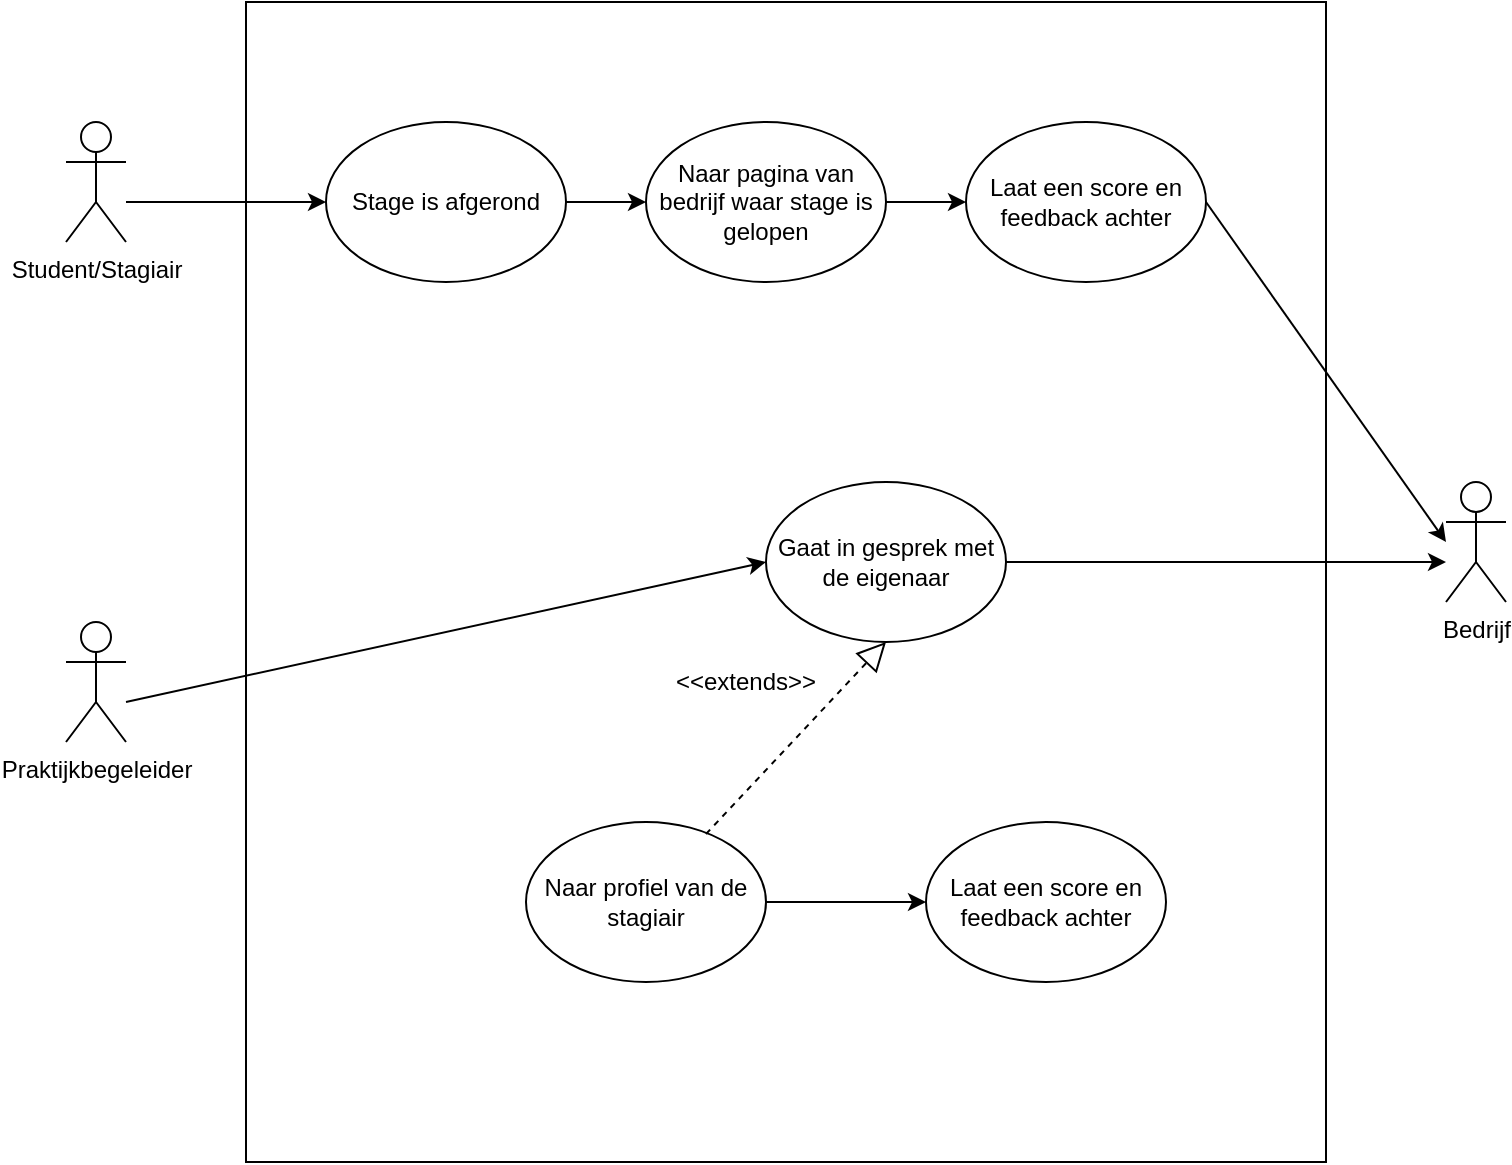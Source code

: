 <mxfile version="12.3.9" type="device" pages="1"><diagram id="ulU3JXkkOl2Il3Q7BgOd" name="Page-1"><mxGraphModel dx="1704" dy="736" grid="1" gridSize="10" guides="1" tooltips="1" connect="1" arrows="1" fold="1" page="1" pageScale="1" pageWidth="850" pageHeight="1100" math="0" shadow="0"><root><mxCell id="0"/><mxCell id="1" parent="0"/><mxCell id="6xbQrq5pwDH6o4R3iJ6_-1" value="Student/Stagiair" style="shape=umlActor;verticalLabelPosition=bottom;labelBackgroundColor=#ffffff;verticalAlign=top;html=1;outlineConnect=0;" vertex="1" parent="1"><mxGeometry x="110" y="100" width="30" height="60" as="geometry"/></mxCell><mxCell id="6xbQrq5pwDH6o4R3iJ6_-2" value="Praktijkbegeleider" style="shape=umlActor;verticalLabelPosition=bottom;labelBackgroundColor=#ffffff;verticalAlign=top;html=1;outlineConnect=0;" vertex="1" parent="1"><mxGeometry x="110" y="350" width="30" height="60" as="geometry"/></mxCell><mxCell id="6xbQrq5pwDH6o4R3iJ6_-3" value="Bedrijf" style="shape=umlActor;verticalLabelPosition=bottom;labelBackgroundColor=#ffffff;verticalAlign=top;html=1;outlineConnect=0;" vertex="1" parent="1"><mxGeometry x="800" y="280" width="30" height="60" as="geometry"/></mxCell><mxCell id="6xbQrq5pwDH6o4R3iJ6_-4" value="" style="rounded=0;whiteSpace=wrap;html=1;" vertex="1" parent="1"><mxGeometry x="200" y="40" width="540" height="580" as="geometry"/></mxCell><mxCell id="6xbQrq5pwDH6o4R3iJ6_-7" value="Stage is afgerond" style="ellipse;whiteSpace=wrap;html=1;" vertex="1" parent="1"><mxGeometry x="240" y="100" width="120" height="80" as="geometry"/></mxCell><mxCell id="6xbQrq5pwDH6o4R3iJ6_-8" value="Naar pagina van bedrijf waar stage is gelopen" style="ellipse;whiteSpace=wrap;html=1;" vertex="1" parent="1"><mxGeometry x="400" y="100" width="120" height="80" as="geometry"/></mxCell><mxCell id="6xbQrq5pwDH6o4R3iJ6_-9" value="Laat een score en feedback achter" style="ellipse;whiteSpace=wrap;html=1;" vertex="1" parent="1"><mxGeometry x="560" y="100" width="120" height="80" as="geometry"/></mxCell><mxCell id="6xbQrq5pwDH6o4R3iJ6_-10" value="Gaat in gesprek met de eigenaar" style="ellipse;whiteSpace=wrap;html=1;" vertex="1" parent="1"><mxGeometry x="460" y="280" width="120" height="80" as="geometry"/></mxCell><mxCell id="6xbQrq5pwDH6o4R3iJ6_-11" value="Naar profiel van de stagiair" style="ellipse;whiteSpace=wrap;html=1;" vertex="1" parent="1"><mxGeometry x="340" y="450" width="120" height="80" as="geometry"/></mxCell><mxCell id="6xbQrq5pwDH6o4R3iJ6_-13" value="Laat een score en feedback achter" style="ellipse;whiteSpace=wrap;html=1;" vertex="1" parent="1"><mxGeometry x="540" y="450" width="120" height="80" as="geometry"/></mxCell><mxCell id="6xbQrq5pwDH6o4R3iJ6_-21" value="" style="endArrow=classic;html=1;entryX=0;entryY=0.5;entryDx=0;entryDy=0;" edge="1" parent="1" target="6xbQrq5pwDH6o4R3iJ6_-10"><mxGeometry width="50" height="50" relative="1" as="geometry"><mxPoint x="140" y="390" as="sourcePoint"/><mxPoint x="240" y="340" as="targetPoint"/></mxGeometry></mxCell><mxCell id="6xbQrq5pwDH6o4R3iJ6_-22" value="" style="endArrow=classic;html=1;entryX=0;entryY=0.5;entryDx=0;entryDy=0;" edge="1" parent="1" target="6xbQrq5pwDH6o4R3iJ6_-7"><mxGeometry width="50" height="50" relative="1" as="geometry"><mxPoint x="140" y="140" as="sourcePoint"/><mxPoint x="210" y="170" as="targetPoint"/></mxGeometry></mxCell><mxCell id="6xbQrq5pwDH6o4R3iJ6_-23" value="" style="endArrow=classic;html=1;entryX=0;entryY=0.5;entryDx=0;entryDy=0;exitX=1;exitY=0.5;exitDx=0;exitDy=0;" edge="1" parent="1" source="6xbQrq5pwDH6o4R3iJ6_-7" target="6xbQrq5pwDH6o4R3iJ6_-8"><mxGeometry width="50" height="50" relative="1" as="geometry"><mxPoint x="330" y="220" as="sourcePoint"/><mxPoint x="380" y="170" as="targetPoint"/></mxGeometry></mxCell><mxCell id="6xbQrq5pwDH6o4R3iJ6_-24" value="" style="endArrow=classic;html=1;entryX=0;entryY=0.5;entryDx=0;entryDy=0;exitX=1;exitY=0.5;exitDx=0;exitDy=0;" edge="1" parent="1" source="6xbQrq5pwDH6o4R3iJ6_-8" target="6xbQrq5pwDH6o4R3iJ6_-9"><mxGeometry width="50" height="50" relative="1" as="geometry"><mxPoint x="520" y="250" as="sourcePoint"/><mxPoint x="570" y="200" as="targetPoint"/></mxGeometry></mxCell><mxCell id="6xbQrq5pwDH6o4R3iJ6_-25" value="&amp;lt;&amp;lt;extends&amp;gt;&amp;gt;" style="text;html=1;strokeColor=none;fillColor=none;align=center;verticalAlign=middle;whiteSpace=wrap;rounded=0;" vertex="1" parent="1"><mxGeometry x="430" y="370" width="40" height="20" as="geometry"/></mxCell><mxCell id="6xbQrq5pwDH6o4R3iJ6_-26" value="" style="endArrow=classic;html=1;exitX=1;exitY=0.5;exitDx=0;exitDy=0;" edge="1" parent="1" source="6xbQrq5pwDH6o4R3iJ6_-10"><mxGeometry width="50" height="50" relative="1" as="geometry"><mxPoint x="660" y="350" as="sourcePoint"/><mxPoint x="800" y="320" as="targetPoint"/></mxGeometry></mxCell><mxCell id="6xbQrq5pwDH6o4R3iJ6_-27" value="" style="endArrow=classic;html=1;entryX=0;entryY=0.5;entryDx=0;entryDy=0;exitX=1;exitY=0.5;exitDx=0;exitDy=0;" edge="1" parent="1" source="6xbQrq5pwDH6o4R3iJ6_-11" target="6xbQrq5pwDH6o4R3iJ6_-13"><mxGeometry width="50" height="50" relative="1" as="geometry"><mxPoint x="420" y="520" as="sourcePoint"/><mxPoint x="470" y="470" as="targetPoint"/></mxGeometry></mxCell><mxCell id="6xbQrq5pwDH6o4R3iJ6_-29" value="" style="endArrow=block;dashed=1;endFill=0;endSize=12;html=1;entryX=0.5;entryY=1;entryDx=0;entryDy=0;exitX=0.75;exitY=0.075;exitDx=0;exitDy=0;exitPerimeter=0;" edge="1" parent="1" source="6xbQrq5pwDH6o4R3iJ6_-11" target="6xbQrq5pwDH6o4R3iJ6_-10"><mxGeometry width="160" relative="1" as="geometry"><mxPoint x="260" y="410" as="sourcePoint"/><mxPoint x="420" y="410" as="targetPoint"/></mxGeometry></mxCell><mxCell id="6xbQrq5pwDH6o4R3iJ6_-30" value="" style="endArrow=classic;html=1;exitX=1;exitY=0.5;exitDx=0;exitDy=0;" edge="1" parent="1" source="6xbQrq5pwDH6o4R3iJ6_-9"><mxGeometry width="50" height="50" relative="1" as="geometry"><mxPoint x="590" y="270" as="sourcePoint"/><mxPoint x="800" y="310" as="targetPoint"/></mxGeometry></mxCell></root></mxGraphModel></diagram></mxfile>